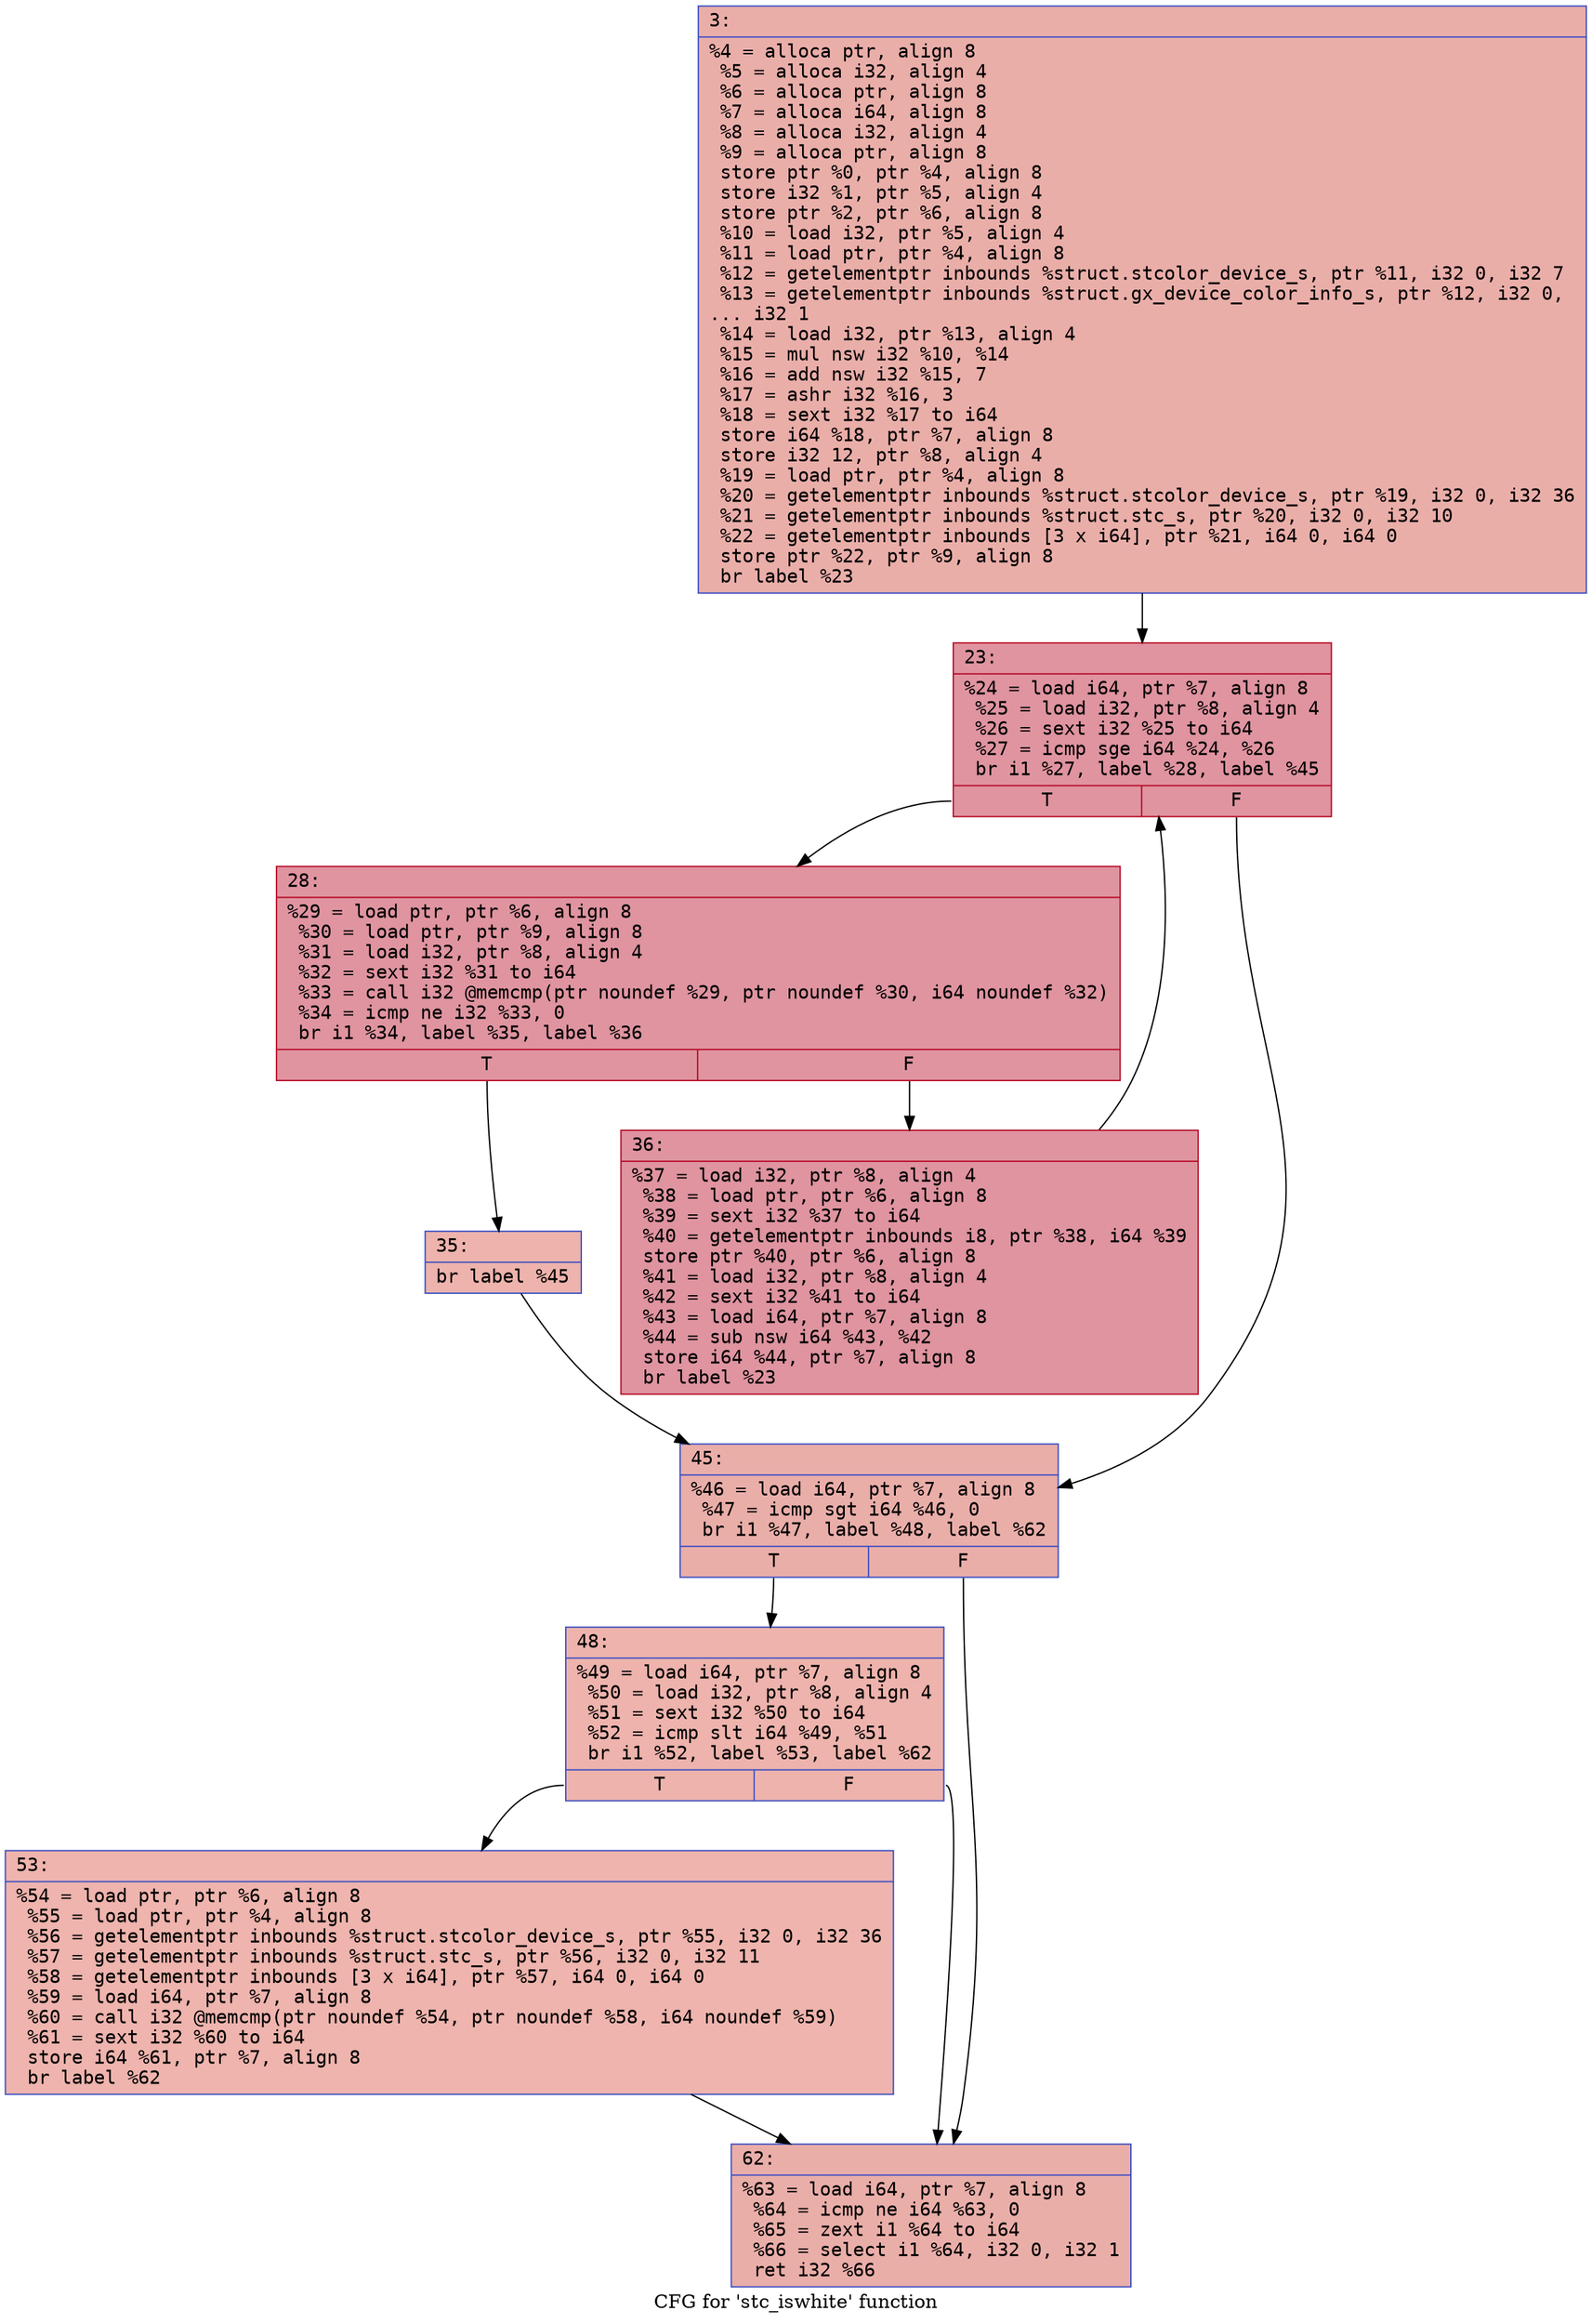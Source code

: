 digraph "CFG for 'stc_iswhite' function" {
	label="CFG for 'stc_iswhite' function";

	Node0x6000016a2120 [shape=record,color="#3d50c3ff", style=filled, fillcolor="#d0473d70" fontname="Courier",label="{3:\l|  %4 = alloca ptr, align 8\l  %5 = alloca i32, align 4\l  %6 = alloca ptr, align 8\l  %7 = alloca i64, align 8\l  %8 = alloca i32, align 4\l  %9 = alloca ptr, align 8\l  store ptr %0, ptr %4, align 8\l  store i32 %1, ptr %5, align 4\l  store ptr %2, ptr %6, align 8\l  %10 = load i32, ptr %5, align 4\l  %11 = load ptr, ptr %4, align 8\l  %12 = getelementptr inbounds %struct.stcolor_device_s, ptr %11, i32 0, i32 7\l  %13 = getelementptr inbounds %struct.gx_device_color_info_s, ptr %12, i32 0,\l... i32 1\l  %14 = load i32, ptr %13, align 4\l  %15 = mul nsw i32 %10, %14\l  %16 = add nsw i32 %15, 7\l  %17 = ashr i32 %16, 3\l  %18 = sext i32 %17 to i64\l  store i64 %18, ptr %7, align 8\l  store i32 12, ptr %8, align 4\l  %19 = load ptr, ptr %4, align 8\l  %20 = getelementptr inbounds %struct.stcolor_device_s, ptr %19, i32 0, i32 36\l  %21 = getelementptr inbounds %struct.stc_s, ptr %20, i32 0, i32 10\l  %22 = getelementptr inbounds [3 x i64], ptr %21, i64 0, i64 0\l  store ptr %22, ptr %9, align 8\l  br label %23\l}"];
	Node0x6000016a2120 -> Node0x6000016a2170[tooltip="3 -> 23\nProbability 100.00%" ];
	Node0x6000016a2170 [shape=record,color="#b70d28ff", style=filled, fillcolor="#b70d2870" fontname="Courier",label="{23:\l|  %24 = load i64, ptr %7, align 8\l  %25 = load i32, ptr %8, align 4\l  %26 = sext i32 %25 to i64\l  %27 = icmp sge i64 %24, %26\l  br i1 %27, label %28, label %45\l|{<s0>T|<s1>F}}"];
	Node0x6000016a2170:s0 -> Node0x6000016a21c0[tooltip="23 -> 28\nProbability 96.88%" ];
	Node0x6000016a2170:s1 -> Node0x6000016a22b0[tooltip="23 -> 45\nProbability 3.12%" ];
	Node0x6000016a21c0 [shape=record,color="#b70d28ff", style=filled, fillcolor="#b70d2870" fontname="Courier",label="{28:\l|  %29 = load ptr, ptr %6, align 8\l  %30 = load ptr, ptr %9, align 8\l  %31 = load i32, ptr %8, align 4\l  %32 = sext i32 %31 to i64\l  %33 = call i32 @memcmp(ptr noundef %29, ptr noundef %30, i64 noundef %32)\l  %34 = icmp ne i32 %33, 0\l  br i1 %34, label %35, label %36\l|{<s0>T|<s1>F}}"];
	Node0x6000016a21c0:s0 -> Node0x6000016a2210[tooltip="28 -> 35\nProbability 3.12%" ];
	Node0x6000016a21c0:s1 -> Node0x6000016a2260[tooltip="28 -> 36\nProbability 96.88%" ];
	Node0x6000016a2210 [shape=record,color="#3d50c3ff", style=filled, fillcolor="#d6524470" fontname="Courier",label="{35:\l|  br label %45\l}"];
	Node0x6000016a2210 -> Node0x6000016a22b0[tooltip="35 -> 45\nProbability 100.00%" ];
	Node0x6000016a2260 [shape=record,color="#b70d28ff", style=filled, fillcolor="#b70d2870" fontname="Courier",label="{36:\l|  %37 = load i32, ptr %8, align 4\l  %38 = load ptr, ptr %6, align 8\l  %39 = sext i32 %37 to i64\l  %40 = getelementptr inbounds i8, ptr %38, i64 %39\l  store ptr %40, ptr %6, align 8\l  %41 = load i32, ptr %8, align 4\l  %42 = sext i32 %41 to i64\l  %43 = load i64, ptr %7, align 8\l  %44 = sub nsw i64 %43, %42\l  store i64 %44, ptr %7, align 8\l  br label %23\l}"];
	Node0x6000016a2260 -> Node0x6000016a2170[tooltip="36 -> 23\nProbability 100.00%" ];
	Node0x6000016a22b0 [shape=record,color="#3d50c3ff", style=filled, fillcolor="#d0473d70" fontname="Courier",label="{45:\l|  %46 = load i64, ptr %7, align 8\l  %47 = icmp sgt i64 %46, 0\l  br i1 %47, label %48, label %62\l|{<s0>T|<s1>F}}"];
	Node0x6000016a22b0:s0 -> Node0x6000016a2300[tooltip="45 -> 48\nProbability 62.50%" ];
	Node0x6000016a22b0:s1 -> Node0x6000016a23a0[tooltip="45 -> 62\nProbability 37.50%" ];
	Node0x6000016a2300 [shape=record,color="#3d50c3ff", style=filled, fillcolor="#d6524470" fontname="Courier",label="{48:\l|  %49 = load i64, ptr %7, align 8\l  %50 = load i32, ptr %8, align 4\l  %51 = sext i32 %50 to i64\l  %52 = icmp slt i64 %49, %51\l  br i1 %52, label %53, label %62\l|{<s0>T|<s1>F}}"];
	Node0x6000016a2300:s0 -> Node0x6000016a2350[tooltip="48 -> 53\nProbability 50.00%" ];
	Node0x6000016a2300:s1 -> Node0x6000016a23a0[tooltip="48 -> 62\nProbability 50.00%" ];
	Node0x6000016a2350 [shape=record,color="#3d50c3ff", style=filled, fillcolor="#d8564670" fontname="Courier",label="{53:\l|  %54 = load ptr, ptr %6, align 8\l  %55 = load ptr, ptr %4, align 8\l  %56 = getelementptr inbounds %struct.stcolor_device_s, ptr %55, i32 0, i32 36\l  %57 = getelementptr inbounds %struct.stc_s, ptr %56, i32 0, i32 11\l  %58 = getelementptr inbounds [3 x i64], ptr %57, i64 0, i64 0\l  %59 = load i64, ptr %7, align 8\l  %60 = call i32 @memcmp(ptr noundef %54, ptr noundef %58, i64 noundef %59)\l  %61 = sext i32 %60 to i64\l  store i64 %61, ptr %7, align 8\l  br label %62\l}"];
	Node0x6000016a2350 -> Node0x6000016a23a0[tooltip="53 -> 62\nProbability 100.00%" ];
	Node0x6000016a23a0 [shape=record,color="#3d50c3ff", style=filled, fillcolor="#d0473d70" fontname="Courier",label="{62:\l|  %63 = load i64, ptr %7, align 8\l  %64 = icmp ne i64 %63, 0\l  %65 = zext i1 %64 to i64\l  %66 = select i1 %64, i32 0, i32 1\l  ret i32 %66\l}"];
}
